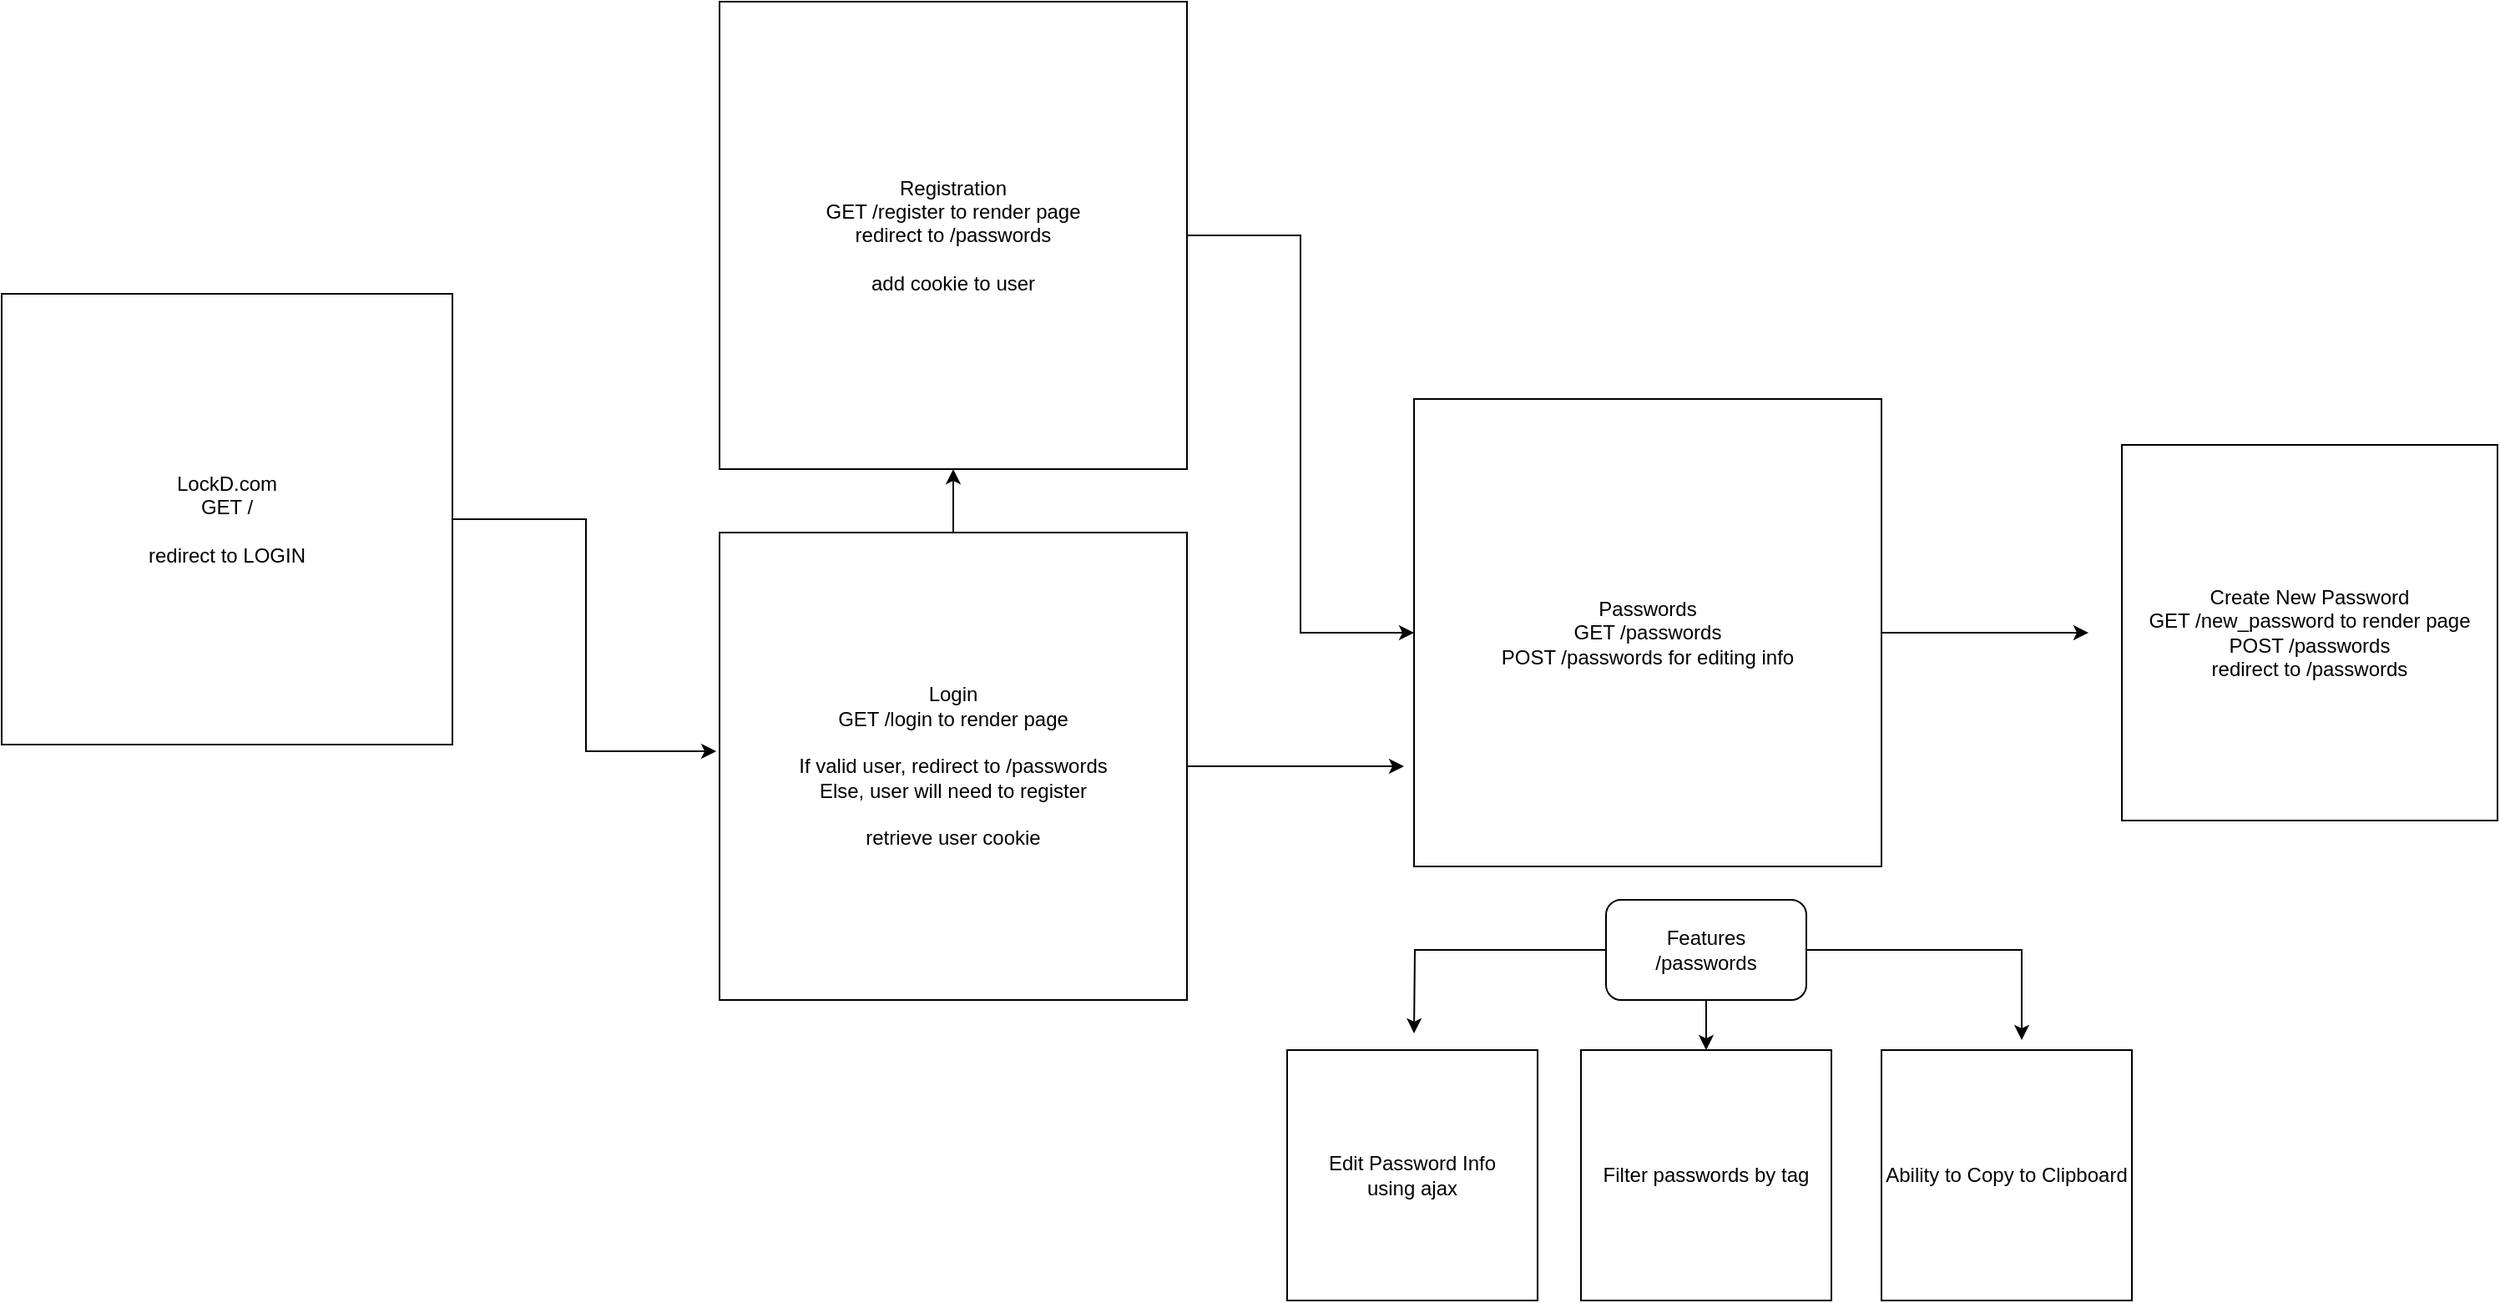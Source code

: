 <mxfile version="17.4.2" type="github">
  <diagram id="pFCNv6qWyvuNaX6p0-6D" name="Page-1">
    <mxGraphModel dx="1576" dy="899" grid="1" gridSize="10" guides="1" tooltips="1" connect="1" arrows="1" fold="1" page="1" pageScale="1" pageWidth="1600" pageHeight="1200" math="0" shadow="0">
      <root>
        <mxCell id="0" />
        <mxCell id="1" parent="0" />
        <mxCell id="RI68PjMo5xv4oiC3jsUr-17" style="edgeStyle=orthogonalEdgeStyle;rounded=0;orthogonalLoop=1;jettySize=auto;html=1;entryX=-0.007;entryY=0.468;entryDx=0;entryDy=0;entryPerimeter=0;" parent="1" source="p9TP2nX3cPYLfcKiRHec-1" target="RI68PjMo5xv4oiC3jsUr-16" edge="1">
          <mxGeometry relative="1" as="geometry" />
        </mxCell>
        <mxCell id="p9TP2nX3cPYLfcKiRHec-1" value="LockD.com&lt;br&gt;GET /&lt;br&gt;&lt;br&gt;redirect to LOGIN&lt;br&gt;" style="whiteSpace=wrap;html=1;aspect=fixed;" parent="1" vertex="1">
          <mxGeometry x="50" y="250" width="270" height="270" as="geometry" />
        </mxCell>
        <mxCell id="RI68PjMo5xv4oiC3jsUr-8" style="edgeStyle=orthogonalEdgeStyle;rounded=0;orthogonalLoop=1;jettySize=auto;html=1;" parent="1" source="RI68PjMo5xv4oiC3jsUr-3" edge="1">
          <mxGeometry relative="1" as="geometry">
            <mxPoint x="1300" y="453" as="targetPoint" />
          </mxGeometry>
        </mxCell>
        <mxCell id="RI68PjMo5xv4oiC3jsUr-3" value="Passwords&lt;br&gt;GET /passwords&lt;br&gt;POST /passwords for editing info" style="whiteSpace=wrap;html=1;aspect=fixed;" parent="1" vertex="1">
          <mxGeometry x="896" y="313" width="280" height="280" as="geometry" />
        </mxCell>
        <mxCell id="RI68PjMo5xv4oiC3jsUr-19" style="edgeStyle=orthogonalEdgeStyle;rounded=0;orthogonalLoop=1;jettySize=auto;html=1;" parent="1" source="RI68PjMo5xv4oiC3jsUr-4" target="RI68PjMo5xv4oiC3jsUr-3" edge="1">
          <mxGeometry relative="1" as="geometry" />
        </mxCell>
        <mxCell id="RI68PjMo5xv4oiC3jsUr-4" value="Registration&lt;br&gt;GET /register to render page&lt;br&gt;redirect to /passwords&lt;br&gt;&lt;br&gt;add cookie to user" style="whiteSpace=wrap;html=1;aspect=fixed;" parent="1" vertex="1">
          <mxGeometry x="480" y="75" width="280" height="280" as="geometry" />
        </mxCell>
        <mxCell id="RI68PjMo5xv4oiC3jsUr-6" value="Create New Password&lt;br&gt;GET /new_password to render page&lt;br&gt;POST /passwords&lt;br&gt;redirect to /passwords" style="whiteSpace=wrap;html=1;aspect=fixed;" parent="1" vertex="1">
          <mxGeometry x="1320" y="340.5" width="225" height="225" as="geometry" />
        </mxCell>
        <mxCell id="RI68PjMo5xv4oiC3jsUr-7" value="Edit Password Info&lt;br&gt;using ajax" style="whiteSpace=wrap;html=1;aspect=fixed;" parent="1" vertex="1">
          <mxGeometry x="820" y="703" width="150" height="150" as="geometry" />
        </mxCell>
        <mxCell id="RI68PjMo5xv4oiC3jsUr-9" value="Ability to Copy to Clipboard" style="whiteSpace=wrap;html=1;aspect=fixed;" parent="1" vertex="1">
          <mxGeometry x="1176" y="703" width="150" height="150" as="geometry" />
        </mxCell>
        <mxCell id="RI68PjMo5xv4oiC3jsUr-10" value="Filter passwords by tag" style="whiteSpace=wrap;html=1;aspect=fixed;" parent="1" vertex="1">
          <mxGeometry x="996" y="703" width="150" height="150" as="geometry" />
        </mxCell>
        <mxCell id="RI68PjMo5xv4oiC3jsUr-13" style="edgeStyle=orthogonalEdgeStyle;rounded=0;orthogonalLoop=1;jettySize=auto;html=1;entryX=0.56;entryY=-0.04;entryDx=0;entryDy=0;entryPerimeter=0;" parent="1" source="RI68PjMo5xv4oiC3jsUr-12" target="RI68PjMo5xv4oiC3jsUr-9" edge="1">
          <mxGeometry relative="1" as="geometry" />
        </mxCell>
        <mxCell id="RI68PjMo5xv4oiC3jsUr-14" style="edgeStyle=orthogonalEdgeStyle;rounded=0;orthogonalLoop=1;jettySize=auto;html=1;" parent="1" source="RI68PjMo5xv4oiC3jsUr-12" edge="1">
          <mxGeometry relative="1" as="geometry">
            <mxPoint x="896" y="693" as="targetPoint" />
          </mxGeometry>
        </mxCell>
        <mxCell id="RI68PjMo5xv4oiC3jsUr-15" style="edgeStyle=orthogonalEdgeStyle;rounded=0;orthogonalLoop=1;jettySize=auto;html=1;" parent="1" source="RI68PjMo5xv4oiC3jsUr-12" target="RI68PjMo5xv4oiC3jsUr-10" edge="1">
          <mxGeometry relative="1" as="geometry" />
        </mxCell>
        <mxCell id="RI68PjMo5xv4oiC3jsUr-12" value="Features&lt;br&gt;/passwords" style="rounded=1;whiteSpace=wrap;html=1;" parent="1" vertex="1">
          <mxGeometry x="1011" y="613" width="120" height="60" as="geometry" />
        </mxCell>
        <mxCell id="RI68PjMo5xv4oiC3jsUr-18" style="edgeStyle=orthogonalEdgeStyle;rounded=0;orthogonalLoop=1;jettySize=auto;html=1;" parent="1" source="RI68PjMo5xv4oiC3jsUr-16" edge="1">
          <mxGeometry relative="1" as="geometry">
            <mxPoint x="890" y="533" as="targetPoint" />
          </mxGeometry>
        </mxCell>
        <mxCell id="1KIEcYsJ3rfPeW1MCFRo-2" value="" style="edgeStyle=orthogonalEdgeStyle;rounded=0;orthogonalLoop=1;jettySize=auto;html=1;" edge="1" parent="1" source="RI68PjMo5xv4oiC3jsUr-16" target="RI68PjMo5xv4oiC3jsUr-4">
          <mxGeometry relative="1" as="geometry" />
        </mxCell>
        <mxCell id="RI68PjMo5xv4oiC3jsUr-16" value="Login&lt;br&gt;GET /login to render page&lt;br&gt;&lt;br&gt;If valid user, redirect to /passwords&lt;br&gt;Else, user will need to register&lt;br&gt;&lt;br&gt;retrieve user cookie" style="whiteSpace=wrap;html=1;aspect=fixed;" parent="1" vertex="1">
          <mxGeometry x="480" y="393" width="280" height="280" as="geometry" />
        </mxCell>
      </root>
    </mxGraphModel>
  </diagram>
</mxfile>

